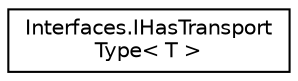 digraph "Graphical Class Hierarchy"
{
  edge [fontname="Helvetica",fontsize="10",labelfontname="Helvetica",labelfontsize="10"];
  node [fontname="Helvetica",fontsize="10",shape=record];
  rankdir="LR";
  Node1 [label="Interfaces.IHasTransport\lType\< T \>",height=0.2,width=0.4,color="black", fillcolor="white", style="filled",URL="$interface_interfaces_1_1_i_has_transport_type_3_01_t_01_4.html"];
}

